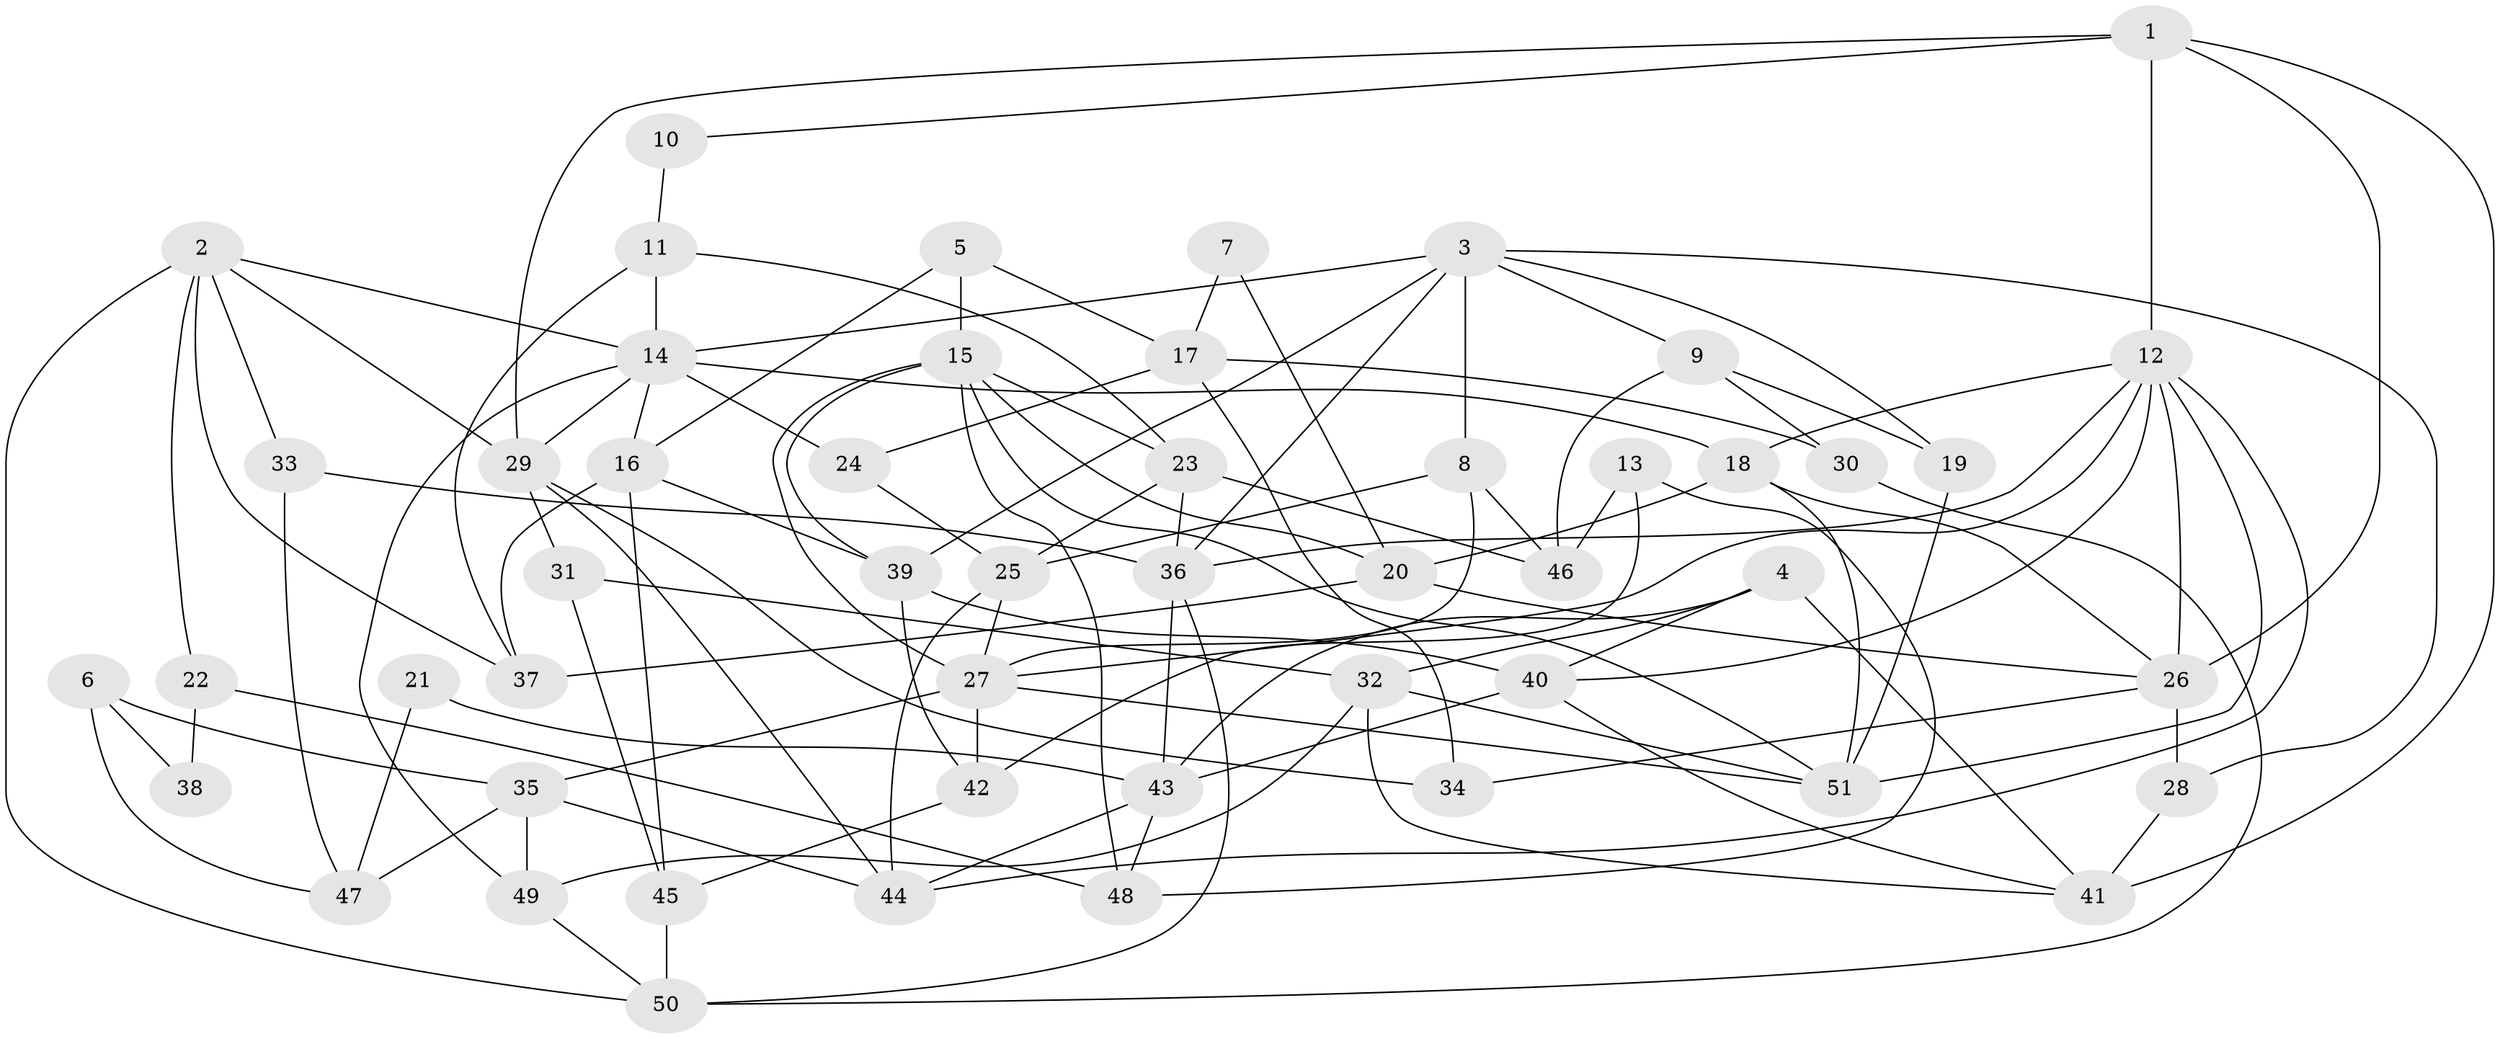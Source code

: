 // original degree distribution, {6: 0.05555555555555555, 2: 0.09722222222222222, 5: 0.18055555555555555, 7: 0.05555555555555555, 3: 0.3194444444444444, 4: 0.2777777777777778, 8: 0.013888888888888888}
// Generated by graph-tools (version 1.1) at 2025/37/03/04/25 23:37:09]
// undirected, 51 vertices, 114 edges
graph export_dot {
  node [color=gray90,style=filled];
  1;
  2;
  3;
  4;
  5;
  6;
  7;
  8;
  9;
  10;
  11;
  12;
  13;
  14;
  15;
  16;
  17;
  18;
  19;
  20;
  21;
  22;
  23;
  24;
  25;
  26;
  27;
  28;
  29;
  30;
  31;
  32;
  33;
  34;
  35;
  36;
  37;
  38;
  39;
  40;
  41;
  42;
  43;
  44;
  45;
  46;
  47;
  48;
  49;
  50;
  51;
  1 -- 10 [weight=1.0];
  1 -- 12 [weight=1.0];
  1 -- 26 [weight=1.0];
  1 -- 29 [weight=1.0];
  1 -- 41 [weight=1.0];
  2 -- 14 [weight=1.0];
  2 -- 22 [weight=1.0];
  2 -- 29 [weight=1.0];
  2 -- 33 [weight=1.0];
  2 -- 37 [weight=2.0];
  2 -- 50 [weight=1.0];
  3 -- 8 [weight=1.0];
  3 -- 9 [weight=1.0];
  3 -- 14 [weight=1.0];
  3 -- 19 [weight=1.0];
  3 -- 28 [weight=1.0];
  3 -- 36 [weight=1.0];
  3 -- 39 [weight=1.0];
  4 -- 32 [weight=1.0];
  4 -- 40 [weight=1.0];
  4 -- 41 [weight=1.0];
  4 -- 43 [weight=1.0];
  5 -- 15 [weight=1.0];
  5 -- 16 [weight=1.0];
  5 -- 17 [weight=1.0];
  6 -- 35 [weight=1.0];
  6 -- 38 [weight=1.0];
  6 -- 47 [weight=1.0];
  7 -- 17 [weight=1.0];
  7 -- 20 [weight=1.0];
  8 -- 25 [weight=2.0];
  8 -- 27 [weight=1.0];
  8 -- 46 [weight=1.0];
  9 -- 19 [weight=1.0];
  9 -- 30 [weight=1.0];
  9 -- 46 [weight=1.0];
  10 -- 11 [weight=1.0];
  11 -- 14 [weight=1.0];
  11 -- 23 [weight=1.0];
  11 -- 37 [weight=1.0];
  12 -- 18 [weight=1.0];
  12 -- 26 [weight=1.0];
  12 -- 27 [weight=1.0];
  12 -- 36 [weight=1.0];
  12 -- 40 [weight=2.0];
  12 -- 44 [weight=1.0];
  12 -- 51 [weight=1.0];
  13 -- 42 [weight=1.0];
  13 -- 46 [weight=1.0];
  13 -- 48 [weight=1.0];
  14 -- 16 [weight=1.0];
  14 -- 18 [weight=1.0];
  14 -- 24 [weight=1.0];
  14 -- 29 [weight=1.0];
  14 -- 49 [weight=1.0];
  15 -- 20 [weight=1.0];
  15 -- 23 [weight=1.0];
  15 -- 27 [weight=1.0];
  15 -- 39 [weight=1.0];
  15 -- 48 [weight=1.0];
  15 -- 51 [weight=1.0];
  16 -- 37 [weight=1.0];
  16 -- 39 [weight=1.0];
  16 -- 45 [weight=1.0];
  17 -- 24 [weight=1.0];
  17 -- 30 [weight=1.0];
  17 -- 34 [weight=1.0];
  18 -- 20 [weight=1.0];
  18 -- 26 [weight=1.0];
  18 -- 51 [weight=2.0];
  19 -- 51 [weight=1.0];
  20 -- 26 [weight=1.0];
  20 -- 37 [weight=1.0];
  21 -- 43 [weight=1.0];
  21 -- 47 [weight=1.0];
  22 -- 38 [weight=1.0];
  22 -- 48 [weight=1.0];
  23 -- 25 [weight=1.0];
  23 -- 36 [weight=1.0];
  23 -- 46 [weight=1.0];
  24 -- 25 [weight=1.0];
  25 -- 27 [weight=1.0];
  25 -- 44 [weight=1.0];
  26 -- 28 [weight=1.0];
  26 -- 34 [weight=1.0];
  27 -- 35 [weight=1.0];
  27 -- 42 [weight=1.0];
  27 -- 51 [weight=1.0];
  28 -- 41 [weight=1.0];
  29 -- 31 [weight=1.0];
  29 -- 34 [weight=2.0];
  29 -- 44 [weight=1.0];
  30 -- 50 [weight=1.0];
  31 -- 32 [weight=1.0];
  31 -- 45 [weight=1.0];
  32 -- 41 [weight=1.0];
  32 -- 49 [weight=1.0];
  32 -- 51 [weight=1.0];
  33 -- 36 [weight=1.0];
  33 -- 47 [weight=1.0];
  35 -- 44 [weight=1.0];
  35 -- 47 [weight=1.0];
  35 -- 49 [weight=2.0];
  36 -- 43 [weight=1.0];
  36 -- 50 [weight=1.0];
  39 -- 40 [weight=1.0];
  39 -- 42 [weight=1.0];
  40 -- 41 [weight=1.0];
  40 -- 43 [weight=1.0];
  42 -- 45 [weight=1.0];
  43 -- 44 [weight=1.0];
  43 -- 48 [weight=1.0];
  45 -- 50 [weight=1.0];
  49 -- 50 [weight=1.0];
}
